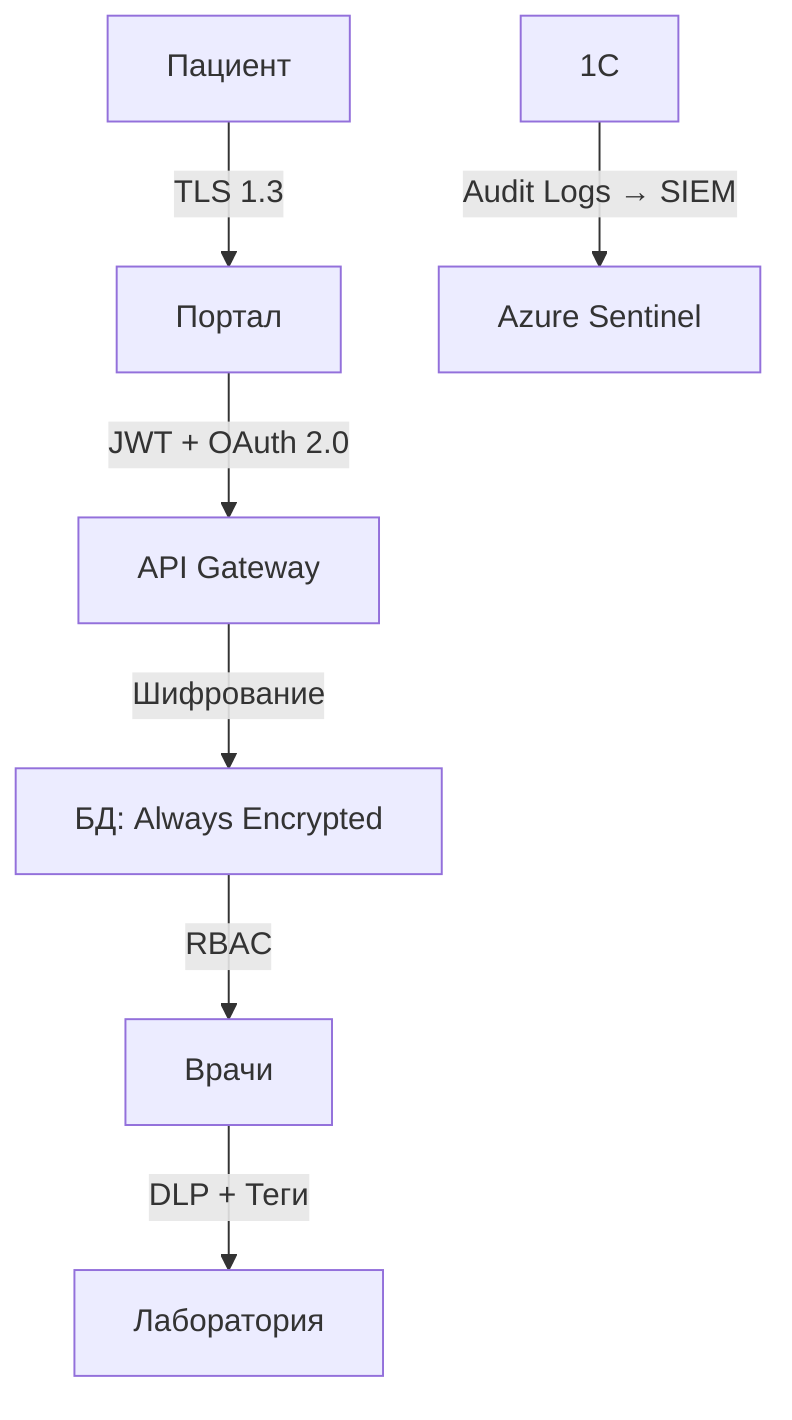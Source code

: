 flowchart TD
    A[Пациент] -->|TLS 1.3| B[Портал]
    B -->|JWT + OAuth 2.0| C[API Gateway]
    C -->|Шифрование| D[БД: Always Encrypted]
    D -->|RBAC| E[Врачи]
    E -->|DLP + Теги| F[Лаборатория]
    G[1С] -->|Audit Logs → SIEM| H[Azure Sentinel]